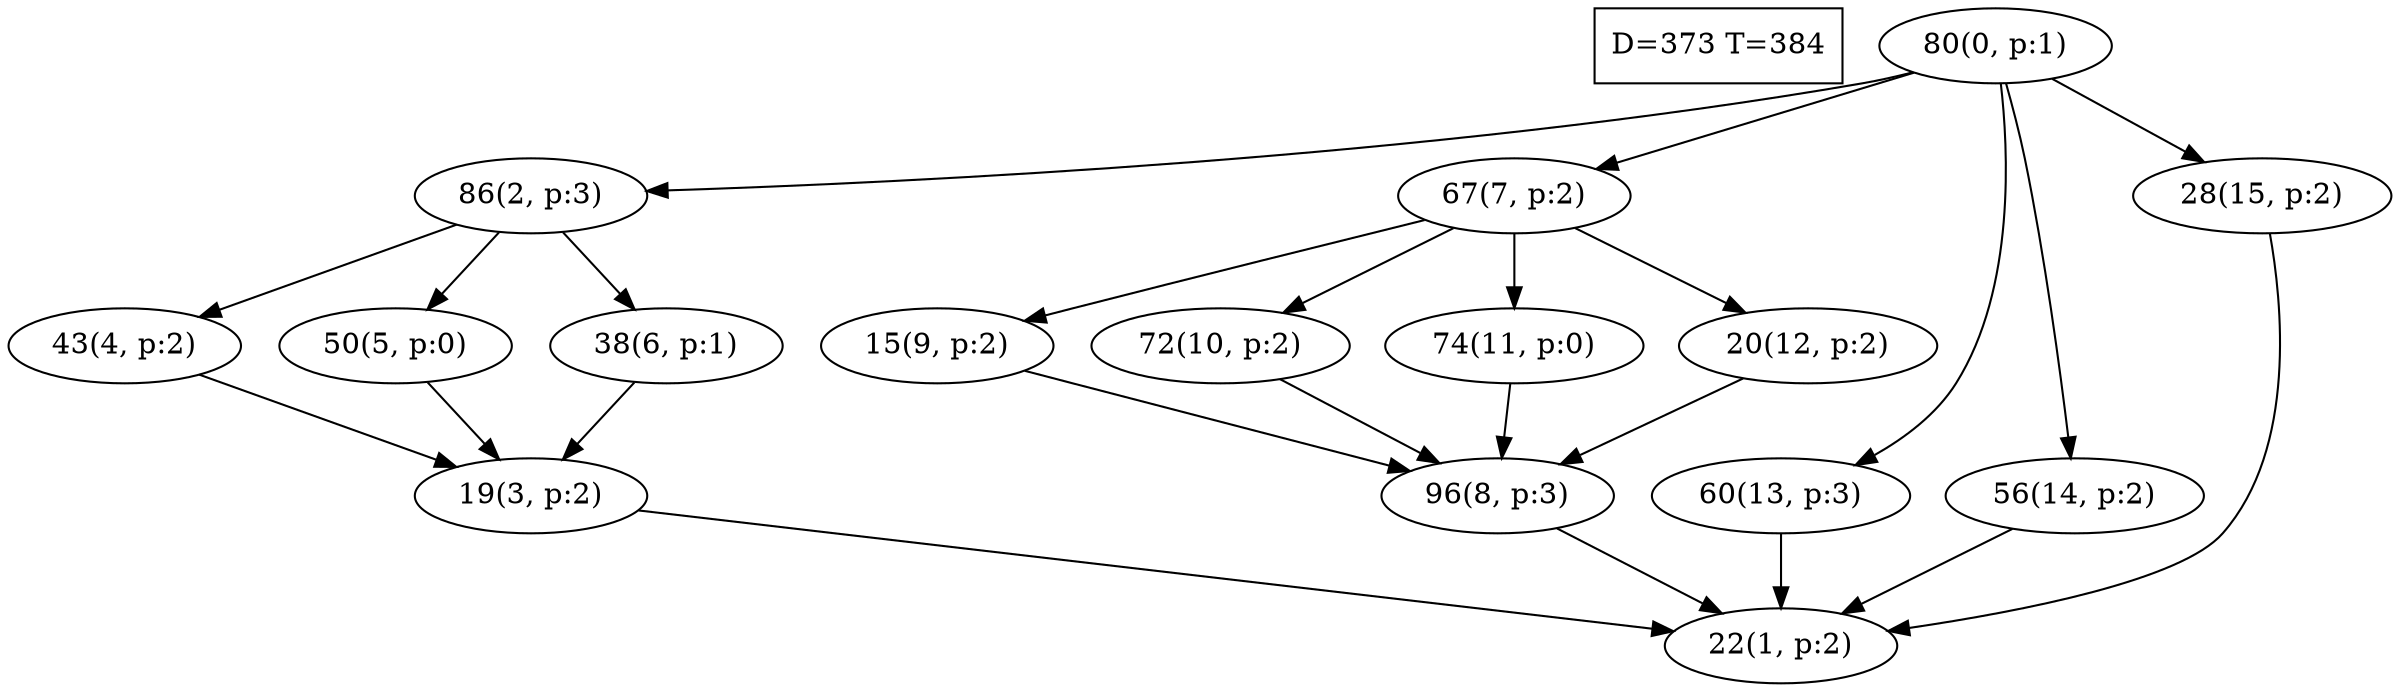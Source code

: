 digraph Task {
i [shape=box, label="D=373 T=384"]; 
0 [label="80(0, p:1)"];
1 [label="22(1, p:2)"];
2 [label="86(2, p:3)"];
3 [label="19(3, p:2)"];
4 [label="43(4, p:2)"];
5 [label="50(5, p:0)"];
6 [label="38(6, p:1)"];
7 [label="67(7, p:2)"];
8 [label="96(8, p:3)"];
9 [label="15(9, p:2)"];
10 [label="72(10, p:2)"];
11 [label="74(11, p:0)"];
12 [label="20(12, p:2)"];
13 [label="60(13, p:3)"];
14 [label="56(14, p:2)"];
15 [label="28(15, p:2)"];
0 -> 2;
0 -> 7;
0 -> 13;
0 -> 14;
0 -> 15;
2 -> 4;
2 -> 5;
2 -> 6;
3 -> 1;
4 -> 3;
5 -> 3;
6 -> 3;
7 -> 9;
7 -> 10;
7 -> 11;
7 -> 12;
8 -> 1;
9 -> 8;
10 -> 8;
11 -> 8;
12 -> 8;
13 -> 1;
14 -> 1;
15 -> 1;
}